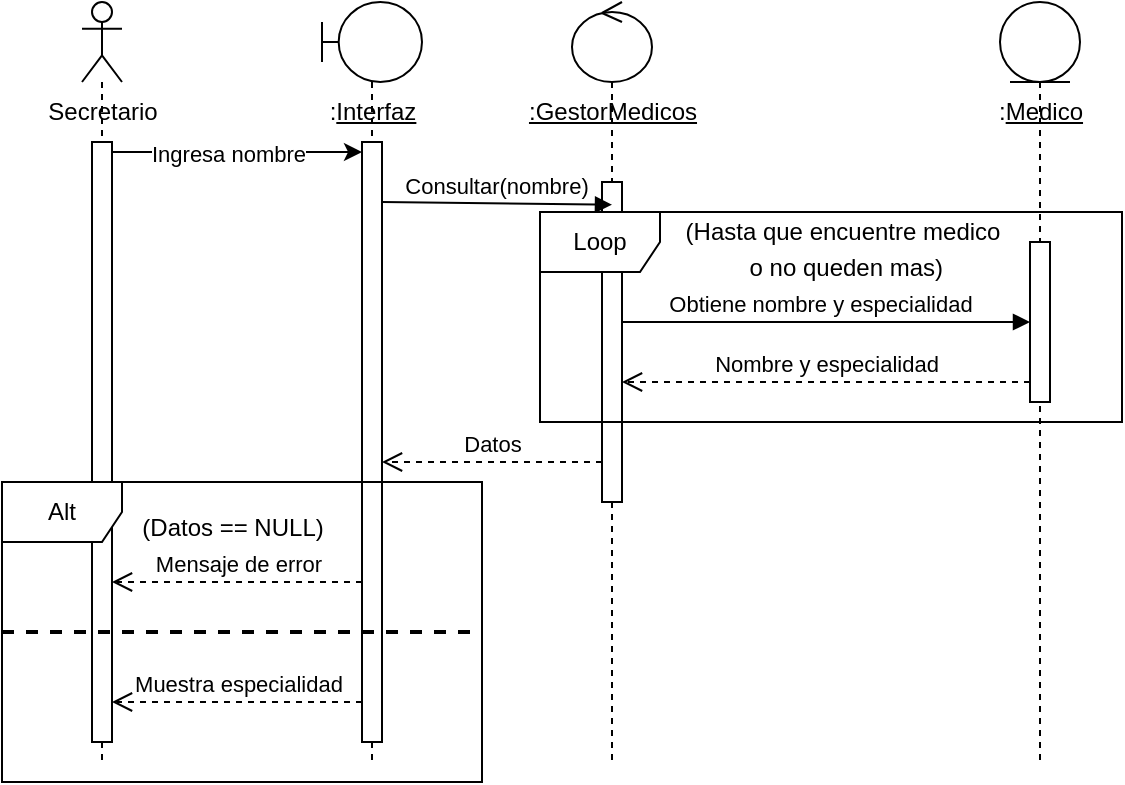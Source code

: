 <mxfile version="24.0.4" type="device">
  <diagram name="Página-1" id="JLxF8f-kE7GPjMCaRS9Y">
    <mxGraphModel dx="785" dy="462" grid="1" gridSize="10" guides="1" tooltips="1" connect="1" arrows="1" fold="1" page="1" pageScale="1" pageWidth="827" pageHeight="1169" math="0" shadow="0">
      <root>
        <mxCell id="0" />
        <mxCell id="1" parent="0" />
        <mxCell id="8_9oeL5ZTtR3iy9-YpAO-3" value="" style="shape=umlLifeline;perimeter=lifelinePerimeter;whiteSpace=wrap;html=1;container=1;dropTarget=0;collapsible=0;recursiveResize=0;outlineConnect=0;portConstraint=eastwest;newEdgeStyle={&quot;curved&quot;:0,&quot;rounded&quot;:0};participant=umlActor;" vertex="1" parent="1">
          <mxGeometry x="70" y="60" width="20" height="380" as="geometry" />
        </mxCell>
        <mxCell id="8_9oeL5ZTtR3iy9-YpAO-6" value="" style="html=1;points=[[0,0,0,0,5],[0,1,0,0,-5],[1,0,0,0,5],[1,1,0,0,-5]];perimeter=orthogonalPerimeter;outlineConnect=0;targetShapes=umlLifeline;portConstraint=eastwest;newEdgeStyle={&quot;curved&quot;:0,&quot;rounded&quot;:0};" vertex="1" parent="8_9oeL5ZTtR3iy9-YpAO-3">
          <mxGeometry x="5" y="70" width="10" height="300" as="geometry" />
        </mxCell>
        <mxCell id="8_9oeL5ZTtR3iy9-YpAO-4" value="Secretario" style="text;html=1;align=center;verticalAlign=middle;resizable=0;points=[];autosize=1;strokeColor=none;fillColor=none;" vertex="1" parent="1">
          <mxGeometry x="40" y="100" width="80" height="30" as="geometry" />
        </mxCell>
        <mxCell id="8_9oeL5ZTtR3iy9-YpAO-7" value="" style="shape=umlLifeline;perimeter=lifelinePerimeter;whiteSpace=wrap;html=1;container=1;dropTarget=0;collapsible=0;recursiveResize=0;outlineConnect=0;portConstraint=eastwest;newEdgeStyle={&quot;curved&quot;:0,&quot;rounded&quot;:0};participant=umlBoundary;" vertex="1" parent="1">
          <mxGeometry x="190" y="60" width="50" height="380" as="geometry" />
        </mxCell>
        <mxCell id="8_9oeL5ZTtR3iy9-YpAO-9" value="" style="html=1;points=[[0,0,0,0,5],[0,1,0,0,-5],[1,0,0,0,5],[1,1,0,0,-5]];perimeter=orthogonalPerimeter;outlineConnect=0;targetShapes=umlLifeline;portConstraint=eastwest;newEdgeStyle={&quot;curved&quot;:0,&quot;rounded&quot;:0};" vertex="1" parent="8_9oeL5ZTtR3iy9-YpAO-7">
          <mxGeometry x="20" y="70" width="10" height="300" as="geometry" />
        </mxCell>
        <mxCell id="8_9oeL5ZTtR3iy9-YpAO-8" value=":&lt;u&gt;Interfaz&lt;/u&gt;" style="text;html=1;align=center;verticalAlign=middle;resizable=0;points=[];autosize=1;strokeColor=none;fillColor=none;" vertex="1" parent="1">
          <mxGeometry x="180" y="100" width="70" height="30" as="geometry" />
        </mxCell>
        <mxCell id="8_9oeL5ZTtR3iy9-YpAO-10" value="" style="shape=umlLifeline;perimeter=lifelinePerimeter;whiteSpace=wrap;html=1;container=1;dropTarget=0;collapsible=0;recursiveResize=0;outlineConnect=0;portConstraint=eastwest;newEdgeStyle={&quot;curved&quot;:0,&quot;rounded&quot;:0};participant=umlControl;" vertex="1" parent="1">
          <mxGeometry x="315" y="60" width="40" height="380" as="geometry" />
        </mxCell>
        <mxCell id="8_9oeL5ZTtR3iy9-YpAO-12" value="" style="html=1;points=[[0,0,0,0,5],[0,1,0,0,-5],[1,0,0,0,5],[1,1,0,0,-5]];perimeter=orthogonalPerimeter;outlineConnect=0;targetShapes=umlLifeline;portConstraint=eastwest;newEdgeStyle={&quot;curved&quot;:0,&quot;rounded&quot;:0};" vertex="1" parent="8_9oeL5ZTtR3iy9-YpAO-10">
          <mxGeometry x="15" y="90" width="10" height="160" as="geometry" />
        </mxCell>
        <mxCell id="8_9oeL5ZTtR3iy9-YpAO-11" value="&lt;u style=&quot;text-wrap: wrap;&quot;&gt;:GestorMedicos&lt;/u&gt;" style="text;html=1;align=center;verticalAlign=middle;resizable=0;points=[];autosize=1;strokeColor=none;fillColor=none;" vertex="1" parent="1">
          <mxGeometry x="280" y="100" width="110" height="30" as="geometry" />
        </mxCell>
        <mxCell id="8_9oeL5ZTtR3iy9-YpAO-13" value="" style="shape=umlLifeline;perimeter=lifelinePerimeter;whiteSpace=wrap;html=1;container=1;dropTarget=0;collapsible=0;recursiveResize=0;outlineConnect=0;portConstraint=eastwest;newEdgeStyle={&quot;curved&quot;:0,&quot;rounded&quot;:0};participant=umlEntity;" vertex="1" parent="1">
          <mxGeometry x="529" y="60" width="40" height="380" as="geometry" />
        </mxCell>
        <mxCell id="8_9oeL5ZTtR3iy9-YpAO-23" value="" style="html=1;points=[[0,0,0,0,5],[0,1,0,0,-5],[1,0,0,0,5],[1,1,0,0,-5]];perimeter=orthogonalPerimeter;outlineConnect=0;targetShapes=umlLifeline;portConstraint=eastwest;newEdgeStyle={&quot;curved&quot;:0,&quot;rounded&quot;:0};" vertex="1" parent="8_9oeL5ZTtR3iy9-YpAO-13">
          <mxGeometry x="15" y="120" width="10" height="80" as="geometry" />
        </mxCell>
        <mxCell id="8_9oeL5ZTtR3iy9-YpAO-14" value=":&lt;u&gt;Medico&lt;/u&gt;" style="text;html=1;align=center;verticalAlign=middle;resizable=0;points=[];autosize=1;strokeColor=none;fillColor=none;" vertex="1" parent="1">
          <mxGeometry x="514" y="100" width="70" height="30" as="geometry" />
        </mxCell>
        <mxCell id="8_9oeL5ZTtR3iy9-YpAO-15" style="edgeStyle=orthogonalEdgeStyle;rounded=0;orthogonalLoop=1;jettySize=auto;html=1;curved=0;exitX=1;exitY=0;exitDx=0;exitDy=5;exitPerimeter=0;entryX=0;entryY=0;entryDx=0;entryDy=5;entryPerimeter=0;" edge="1" parent="1" source="8_9oeL5ZTtR3iy9-YpAO-6" target="8_9oeL5ZTtR3iy9-YpAO-9">
          <mxGeometry relative="1" as="geometry" />
        </mxCell>
        <mxCell id="8_9oeL5ZTtR3iy9-YpAO-16" value="Ingresa nombre" style="edgeLabel;html=1;align=center;verticalAlign=middle;resizable=0;points=[];" vertex="1" connectable="0" parent="8_9oeL5ZTtR3iy9-YpAO-15">
          <mxGeometry x="-0.137" y="-1" relative="1" as="geometry">
            <mxPoint x="4" as="offset" />
          </mxGeometry>
        </mxCell>
        <mxCell id="8_9oeL5ZTtR3iy9-YpAO-22" value="Consultar(nombre)" style="html=1;verticalAlign=bottom;endArrow=block;curved=0;rounded=0;entryX=0.5;entryY=0.071;entryDx=0;entryDy=0;entryPerimeter=0;" edge="1" parent="1" target="8_9oeL5ZTtR3iy9-YpAO-12">
          <mxGeometry width="80" relative="1" as="geometry">
            <mxPoint x="220" y="160" as="sourcePoint" />
            <mxPoint x="310" y="160" as="targetPoint" />
            <mxPoint as="offset" />
          </mxGeometry>
        </mxCell>
        <mxCell id="8_9oeL5ZTtR3iy9-YpAO-24" value="Loop" style="shape=umlFrame;whiteSpace=wrap;html=1;pointerEvents=0;" vertex="1" parent="1">
          <mxGeometry x="299" y="165" width="291" height="105" as="geometry" />
        </mxCell>
        <mxCell id="8_9oeL5ZTtR3iy9-YpAO-25" value="Obtiene nombre y especialidad" style="html=1;verticalAlign=bottom;endArrow=block;curved=0;rounded=0;" edge="1" parent="1" target="8_9oeL5ZTtR3iy9-YpAO-23">
          <mxGeometry x="-0.03" width="80" relative="1" as="geometry">
            <mxPoint x="340" y="220" as="sourcePoint" />
            <mxPoint x="505" y="220" as="targetPoint" />
            <mxPoint as="offset" />
          </mxGeometry>
        </mxCell>
        <mxCell id="8_9oeL5ZTtR3iy9-YpAO-27" value="Nombre y especialidad" style="html=1;verticalAlign=bottom;endArrow=open;dashed=1;endSize=8;curved=0;rounded=0;" edge="1" parent="1" source="8_9oeL5ZTtR3iy9-YpAO-23">
          <mxGeometry relative="1" as="geometry">
            <mxPoint x="500" y="250" as="sourcePoint" />
            <mxPoint x="340" y="250" as="targetPoint" />
          </mxGeometry>
        </mxCell>
        <mxCell id="8_9oeL5ZTtR3iy9-YpAO-28" value="&lt;p style=&quot;line-height: 100%;&quot;&gt;(Hasta que encuentre medico&lt;/p&gt;&lt;p style=&quot;line-height: 0%;&quot;&gt;&amp;nbsp;o no queden mas)&lt;/p&gt;" style="text;html=1;align=center;verticalAlign=middle;resizable=0;points=[];autosize=1;strokeColor=none;fillColor=none;" vertex="1" parent="1">
          <mxGeometry x="360" y="150" width="180" height="60" as="geometry" />
        </mxCell>
        <mxCell id="8_9oeL5ZTtR3iy9-YpAO-29" value="Datos" style="html=1;verticalAlign=bottom;endArrow=open;dashed=1;endSize=8;curved=0;rounded=0;" edge="1" parent="1" target="8_9oeL5ZTtR3iy9-YpAO-9">
          <mxGeometry relative="1" as="geometry">
            <mxPoint x="330" y="290" as="sourcePoint" />
            <mxPoint x="250" y="290" as="targetPoint" />
          </mxGeometry>
        </mxCell>
        <mxCell id="8_9oeL5ZTtR3iy9-YpAO-30" value="Alt" style="shape=umlFrame;whiteSpace=wrap;html=1;pointerEvents=0;" vertex="1" parent="1">
          <mxGeometry x="30" y="300" width="240" height="150" as="geometry" />
        </mxCell>
        <mxCell id="8_9oeL5ZTtR3iy9-YpAO-31" value="" style="line;strokeWidth=2;html=1;dashed=1;" vertex="1" parent="1">
          <mxGeometry x="30" y="370" width="240" height="10" as="geometry" />
        </mxCell>
        <mxCell id="8_9oeL5ZTtR3iy9-YpAO-32" value="(Datos == NULL)" style="text;html=1;align=center;verticalAlign=middle;resizable=0;points=[];autosize=1;strokeColor=none;fillColor=none;" vertex="1" parent="1">
          <mxGeometry x="90" y="308" width="110" height="30" as="geometry" />
        </mxCell>
        <mxCell id="8_9oeL5ZTtR3iy9-YpAO-33" value="Mensaje de error" style="html=1;verticalAlign=bottom;endArrow=open;dashed=1;endSize=8;curved=0;rounded=0;" edge="1" parent="1" target="8_9oeL5ZTtR3iy9-YpAO-6">
          <mxGeometry relative="1" as="geometry">
            <mxPoint x="210" y="350" as="sourcePoint" />
            <mxPoint x="130" y="350" as="targetPoint" />
          </mxGeometry>
        </mxCell>
        <mxCell id="8_9oeL5ZTtR3iy9-YpAO-34" value="Muestra especialidad" style="html=1;verticalAlign=bottom;endArrow=open;dashed=1;endSize=8;curved=0;rounded=0;" edge="1" parent="1" target="8_9oeL5ZTtR3iy9-YpAO-6">
          <mxGeometry relative="1" as="geometry">
            <mxPoint x="210" y="410" as="sourcePoint" />
            <mxPoint x="130" y="410" as="targetPoint" />
          </mxGeometry>
        </mxCell>
      </root>
    </mxGraphModel>
  </diagram>
</mxfile>
